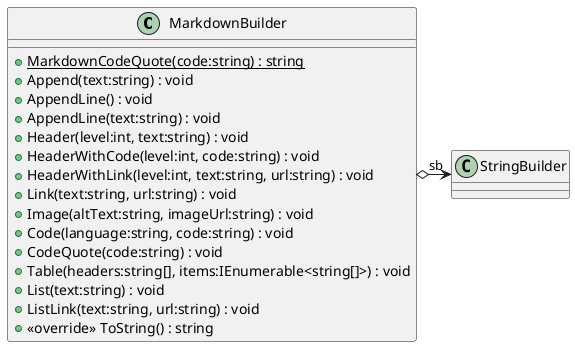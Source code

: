 @startuml
class MarkdownBuilder {
    + {static} MarkdownCodeQuote(code:string) : string
    + Append(text:string) : void
    + AppendLine() : void
    + AppendLine(text:string) : void
    + Header(level:int, text:string) : void
    + HeaderWithCode(level:int, code:string) : void
    + HeaderWithLink(level:int, text:string, url:string) : void
    + Link(text:string, url:string) : void
    + Image(altText:string, imageUrl:string) : void
    + Code(language:string, code:string) : void
    + CodeQuote(code:string) : void
    + Table(headers:string[], items:IEnumerable<string[]>) : void
    + List(text:string) : void
    + ListLink(text:string, url:string) : void
    + <<override>> ToString() : string
}
MarkdownBuilder o-> "sb" StringBuilder
@enduml
